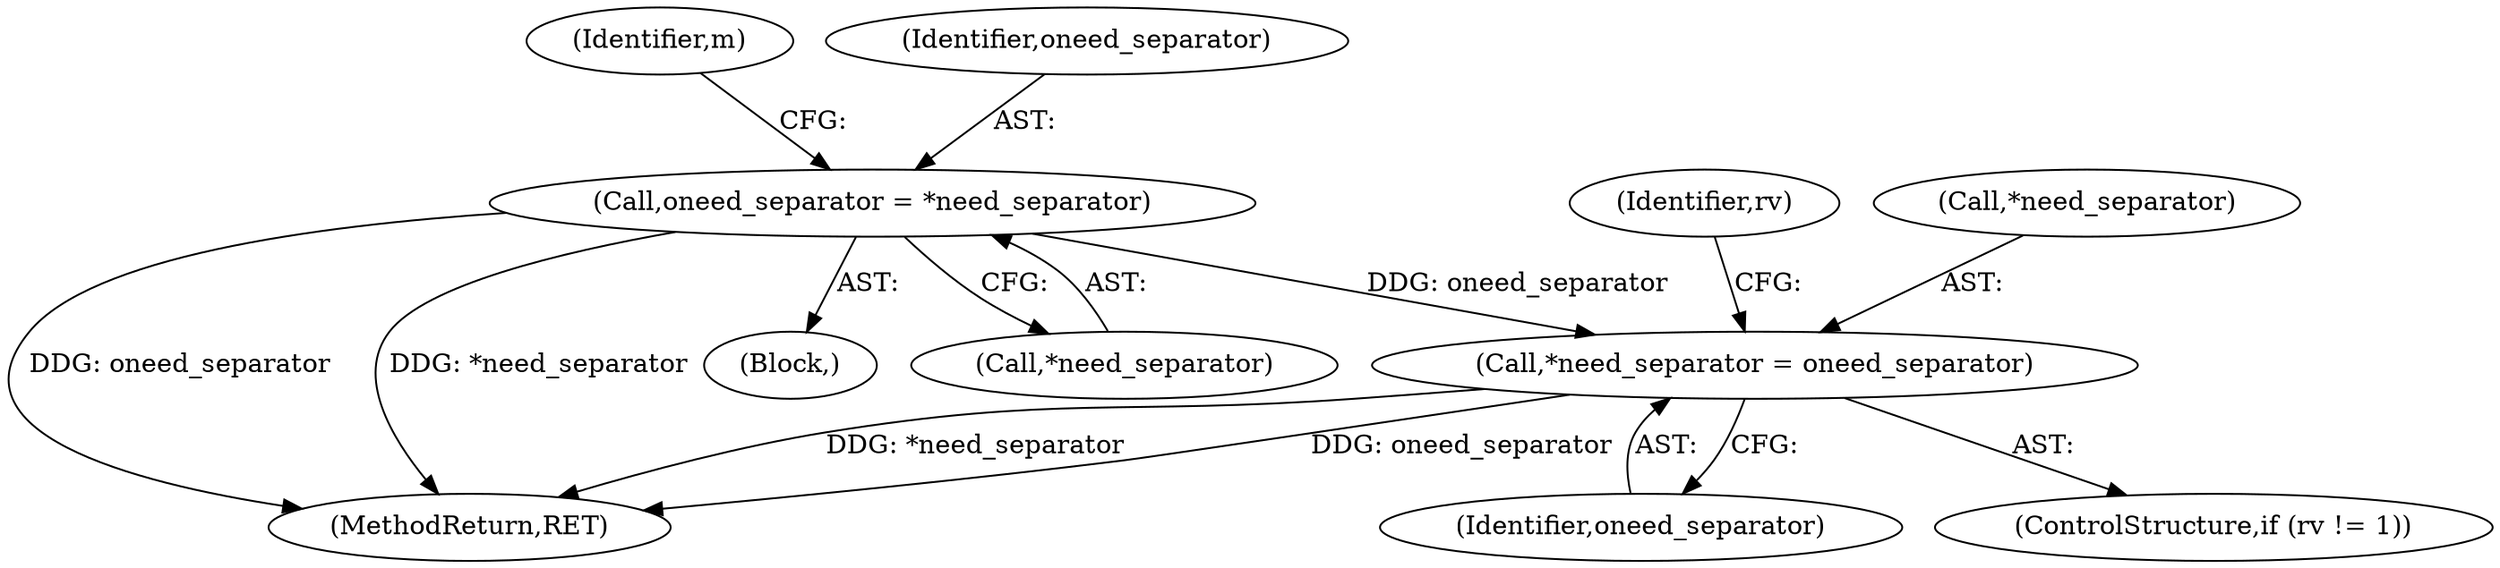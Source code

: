 digraph "0_file_6f737ddfadb596d7d4a993f7ed2141ffd664a81c@pointer" {
"1001741" [label="(Call,*need_separator = oneed_separator)"];
"1001701" [label="(Call,oneed_separator = *need_separator)"];
"1001746" [label="(Identifier,rv)"];
"1001737" [label="(ControlStructure,if (rv != 1))"];
"1001742" [label="(Call,*need_separator)"];
"1001744" [label="(Identifier,oneed_separator)"];
"1001708" [label="(Identifier,m)"];
"1001741" [label="(Call,*need_separator = oneed_separator)"];
"1001701" [label="(Call,oneed_separator = *need_separator)"];
"1001703" [label="(Call,*need_separator)"];
"1001702" [label="(Identifier,oneed_separator)"];
"1001777" [label="(MethodReturn,RET)"];
"1001449" [label="(Block,)"];
"1001741" -> "1001737"  [label="AST: "];
"1001741" -> "1001744"  [label="CFG: "];
"1001742" -> "1001741"  [label="AST: "];
"1001744" -> "1001741"  [label="AST: "];
"1001746" -> "1001741"  [label="CFG: "];
"1001741" -> "1001777"  [label="DDG: *need_separator"];
"1001741" -> "1001777"  [label="DDG: oneed_separator"];
"1001701" -> "1001741"  [label="DDG: oneed_separator"];
"1001701" -> "1001449"  [label="AST: "];
"1001701" -> "1001703"  [label="CFG: "];
"1001702" -> "1001701"  [label="AST: "];
"1001703" -> "1001701"  [label="AST: "];
"1001708" -> "1001701"  [label="CFG: "];
"1001701" -> "1001777"  [label="DDG: oneed_separator"];
"1001701" -> "1001777"  [label="DDG: *need_separator"];
}
